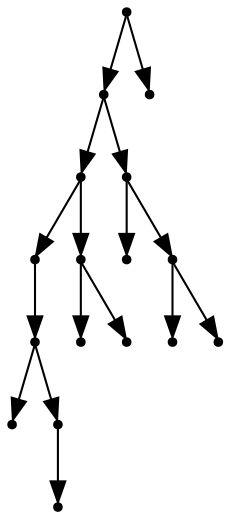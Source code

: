 digraph {
  16 [shape=point];
  14 [shape=point];
  8 [shape=point];
  4 [shape=point];
  3 [shape=point];
  0 [shape=point];
  2 [shape=point];
  1 [shape=point];
  7 [shape=point];
  5 [shape=point];
  6 [shape=point];
  13 [shape=point];
  9 [shape=point];
  12 [shape=point];
  10 [shape=point];
  11 [shape=point];
  15 [shape=point];
16 -> 14;
14 -> 8;
8 -> 4;
4 -> 3;
3 -> 0;
3 -> 2;
2 -> 1;
8 -> 7;
7 -> 5;
7 -> 6;
14 -> 13;
13 -> 9;
13 -> 12;
12 -> 10;
12 -> 11;
16 -> 15;
}

